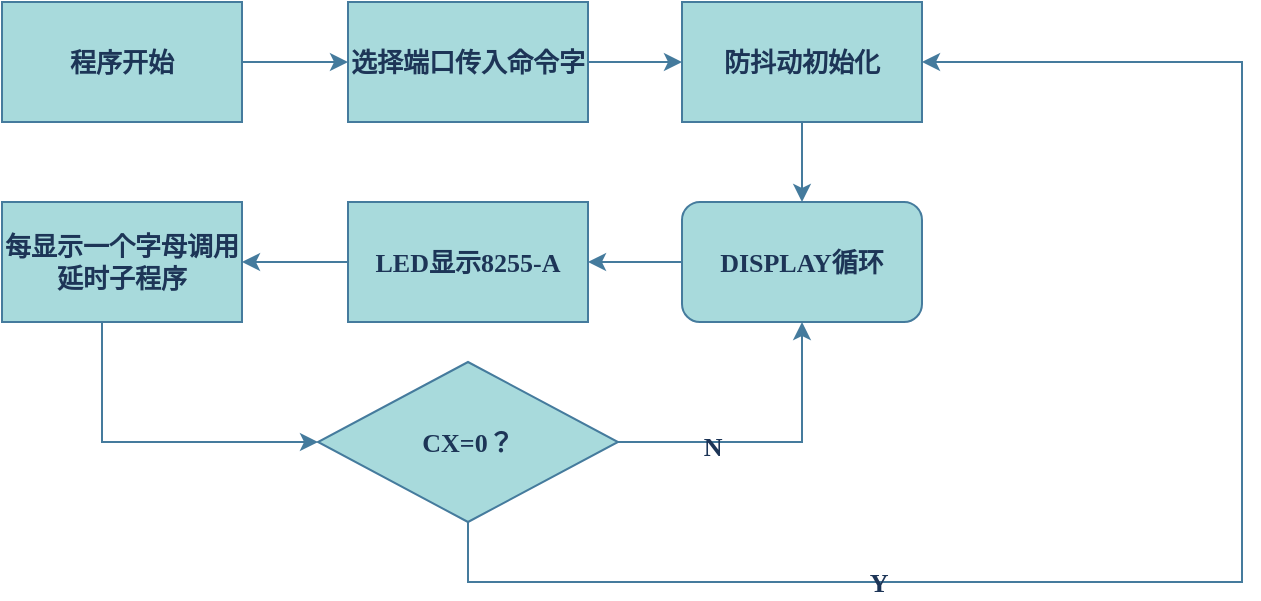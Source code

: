 <mxfile version="22.1.2" type="device">
  <diagram name="第 1 页" id="4285nzEdXcZ3WS_RfKeE">
    <mxGraphModel dx="984" dy="649" grid="1" gridSize="10" guides="1" tooltips="1" connect="1" arrows="1" fold="1" page="1" pageScale="1" pageWidth="827" pageHeight="1169" math="0" shadow="0">
      <root>
        <mxCell id="0" />
        <mxCell id="1" parent="0" />
        <mxCell id="KJ5dLvfOuioErofRksnI-16" style="edgeStyle=orthogonalEdgeStyle;rounded=0;orthogonalLoop=1;jettySize=auto;html=1;entryX=0;entryY=0.5;entryDx=0;entryDy=0;fontFamily=Times New Roman;fontStyle=1;fontSize=13;labelBackgroundColor=none;strokeColor=#457B9D;fontColor=default;" edge="1" parent="1" source="KJ5dLvfOuioErofRksnI-1" target="KJ5dLvfOuioErofRksnI-2">
          <mxGeometry relative="1" as="geometry" />
        </mxCell>
        <mxCell id="KJ5dLvfOuioErofRksnI-1" value="程序开始" style="rounded=0;whiteSpace=wrap;html=1;fontFamily=Times New Roman;fontStyle=1;fontSize=13;labelBackgroundColor=none;fillColor=#A8DADC;strokeColor=#457B9D;fontColor=#1D3557;" vertex="1" parent="1">
          <mxGeometry x="120" y="60" width="120" height="60" as="geometry" />
        </mxCell>
        <mxCell id="KJ5dLvfOuioErofRksnI-17" style="edgeStyle=orthogonalEdgeStyle;rounded=0;orthogonalLoop=1;jettySize=auto;html=1;fontFamily=Times New Roman;fontStyle=1;fontSize=13;labelBackgroundColor=none;strokeColor=#457B9D;fontColor=default;" edge="1" parent="1" source="KJ5dLvfOuioErofRksnI-2" target="KJ5dLvfOuioErofRksnI-4">
          <mxGeometry relative="1" as="geometry" />
        </mxCell>
        <mxCell id="KJ5dLvfOuioErofRksnI-2" value="选择端口传入命令字" style="rounded=0;whiteSpace=wrap;html=1;fontFamily=Times New Roman;fontStyle=1;fontSize=13;labelBackgroundColor=none;fillColor=#A8DADC;strokeColor=#457B9D;fontColor=#1D3557;" vertex="1" parent="1">
          <mxGeometry x="293" y="60" width="120" height="60" as="geometry" />
        </mxCell>
        <mxCell id="KJ5dLvfOuioErofRksnI-18" style="edgeStyle=orthogonalEdgeStyle;rounded=0;orthogonalLoop=1;jettySize=auto;html=1;entryX=0.5;entryY=0;entryDx=0;entryDy=0;fontFamily=Times New Roman;fontStyle=1;fontSize=13;labelBackgroundColor=none;strokeColor=#457B9D;fontColor=default;" edge="1" parent="1" source="KJ5dLvfOuioErofRksnI-4" target="KJ5dLvfOuioErofRksnI-13">
          <mxGeometry relative="1" as="geometry" />
        </mxCell>
        <mxCell id="KJ5dLvfOuioErofRksnI-4" value="防抖动初始化" style="whiteSpace=wrap;html=1;rounded=0;fontFamily=Times New Roman;fontStyle=1;fontSize=13;labelBackgroundColor=none;fillColor=#A8DADC;strokeColor=#457B9D;fontColor=#1D3557;" vertex="1" parent="1">
          <mxGeometry x="460" y="60" width="120" height="60" as="geometry" />
        </mxCell>
        <mxCell id="KJ5dLvfOuioErofRksnI-20" style="edgeStyle=orthogonalEdgeStyle;rounded=0;orthogonalLoop=1;jettySize=auto;html=1;entryX=1;entryY=0.5;entryDx=0;entryDy=0;fontFamily=Times New Roman;fontStyle=1;fontSize=13;labelBackgroundColor=none;strokeColor=#457B9D;fontColor=default;" edge="1" parent="1" source="KJ5dLvfOuioErofRksnI-6" target="KJ5dLvfOuioErofRksnI-8">
          <mxGeometry relative="1" as="geometry" />
        </mxCell>
        <mxCell id="KJ5dLvfOuioErofRksnI-6" value="LED显示8255-A" style="whiteSpace=wrap;html=1;rounded=0;fontFamily=Times New Roman;fontStyle=1;fontSize=13;labelBackgroundColor=none;fillColor=#A8DADC;strokeColor=#457B9D;fontColor=#1D3557;" vertex="1" parent="1">
          <mxGeometry x="293" y="160" width="120" height="60" as="geometry" />
        </mxCell>
        <mxCell id="KJ5dLvfOuioErofRksnI-21" style="edgeStyle=orthogonalEdgeStyle;rounded=0;orthogonalLoop=1;jettySize=auto;html=1;fontFamily=Times New Roman;fontStyle=1;fontSize=13;labelBackgroundColor=none;strokeColor=#457B9D;fontColor=default;" edge="1" parent="1" source="KJ5dLvfOuioErofRksnI-8" target="KJ5dLvfOuioErofRksnI-14">
          <mxGeometry relative="1" as="geometry">
            <Array as="points">
              <mxPoint x="170" y="280" />
            </Array>
          </mxGeometry>
        </mxCell>
        <mxCell id="KJ5dLvfOuioErofRksnI-8" value="每显示一个字母调用延时子程序" style="whiteSpace=wrap;html=1;rounded=0;fontFamily=Times New Roman;fontStyle=1;fontSize=13;labelBackgroundColor=none;fillColor=#A8DADC;strokeColor=#457B9D;fontColor=#1D3557;" vertex="1" parent="1">
          <mxGeometry x="120" y="160" width="120" height="60" as="geometry" />
        </mxCell>
        <mxCell id="KJ5dLvfOuioErofRksnI-19" style="edgeStyle=orthogonalEdgeStyle;rounded=0;orthogonalLoop=1;jettySize=auto;html=1;entryX=1;entryY=0.5;entryDx=0;entryDy=0;fontFamily=Times New Roman;fontStyle=1;fontSize=13;labelBackgroundColor=none;strokeColor=#457B9D;fontColor=default;" edge="1" parent="1" source="KJ5dLvfOuioErofRksnI-13" target="KJ5dLvfOuioErofRksnI-6">
          <mxGeometry relative="1" as="geometry" />
        </mxCell>
        <mxCell id="KJ5dLvfOuioErofRksnI-13" value="DISPLAY循环" style="rounded=1;whiteSpace=wrap;html=1;fontFamily=Times New Roman;fontStyle=1;fontSize=13;labelBackgroundColor=none;fillColor=#A8DADC;strokeColor=#457B9D;fontColor=#1D3557;" vertex="1" parent="1">
          <mxGeometry x="460" y="160" width="120" height="60" as="geometry" />
        </mxCell>
        <mxCell id="KJ5dLvfOuioErofRksnI-23" style="edgeStyle=orthogonalEdgeStyle;rounded=0;orthogonalLoop=1;jettySize=auto;html=1;entryX=0.5;entryY=1;entryDx=0;entryDy=0;fontFamily=Times New Roman;fontStyle=1;fontSize=13;labelBackgroundColor=none;strokeColor=#457B9D;fontColor=default;" edge="1" parent="1" source="KJ5dLvfOuioErofRksnI-14" target="KJ5dLvfOuioErofRksnI-13">
          <mxGeometry relative="1" as="geometry" />
        </mxCell>
        <mxCell id="KJ5dLvfOuioErofRksnI-24" value="N" style="edgeLabel;html=1;align=center;verticalAlign=middle;resizable=0;points=[];fontFamily=Times New Roman;fontStyle=1;fontSize=13;labelBackgroundColor=none;fontColor=#1D3557;" vertex="1" connectable="0" parent="KJ5dLvfOuioErofRksnI-23">
          <mxGeometry x="-0.382" y="-2" relative="1" as="geometry">
            <mxPoint as="offset" />
          </mxGeometry>
        </mxCell>
        <mxCell id="KJ5dLvfOuioErofRksnI-28" style="edgeStyle=orthogonalEdgeStyle;rounded=0;orthogonalLoop=1;jettySize=auto;html=1;entryX=1;entryY=0.5;entryDx=0;entryDy=0;exitX=0.5;exitY=1;exitDx=0;exitDy=0;fontFamily=Times New Roman;fontStyle=1;fontSize=13;labelBackgroundColor=none;strokeColor=#457B9D;fontColor=default;" edge="1" parent="1" source="KJ5dLvfOuioErofRksnI-14" target="KJ5dLvfOuioErofRksnI-4">
          <mxGeometry relative="1" as="geometry">
            <Array as="points">
              <mxPoint x="353" y="350" />
              <mxPoint x="740" y="350" />
              <mxPoint x="740" y="90" />
            </Array>
          </mxGeometry>
        </mxCell>
        <mxCell id="KJ5dLvfOuioErofRksnI-29" value="Y" style="edgeLabel;html=1;align=center;verticalAlign=middle;resizable=0;points=[];fontFamily=Times New Roman;fontStyle=1;fontSize=13;labelBackgroundColor=none;fontColor=#1D3557;" vertex="1" connectable="0" parent="KJ5dLvfOuioErofRksnI-28">
          <mxGeometry x="-0.44" relative="1" as="geometry">
            <mxPoint as="offset" />
          </mxGeometry>
        </mxCell>
        <mxCell id="KJ5dLvfOuioErofRksnI-14" value="CX=0？" style="rhombus;whiteSpace=wrap;html=1;fontFamily=Times New Roman;fontStyle=1;fontSize=13;labelBackgroundColor=none;fillColor=#A8DADC;strokeColor=#457B9D;fontColor=#1D3557;" vertex="1" parent="1">
          <mxGeometry x="278" y="240" width="150" height="80" as="geometry" />
        </mxCell>
      </root>
    </mxGraphModel>
  </diagram>
</mxfile>
